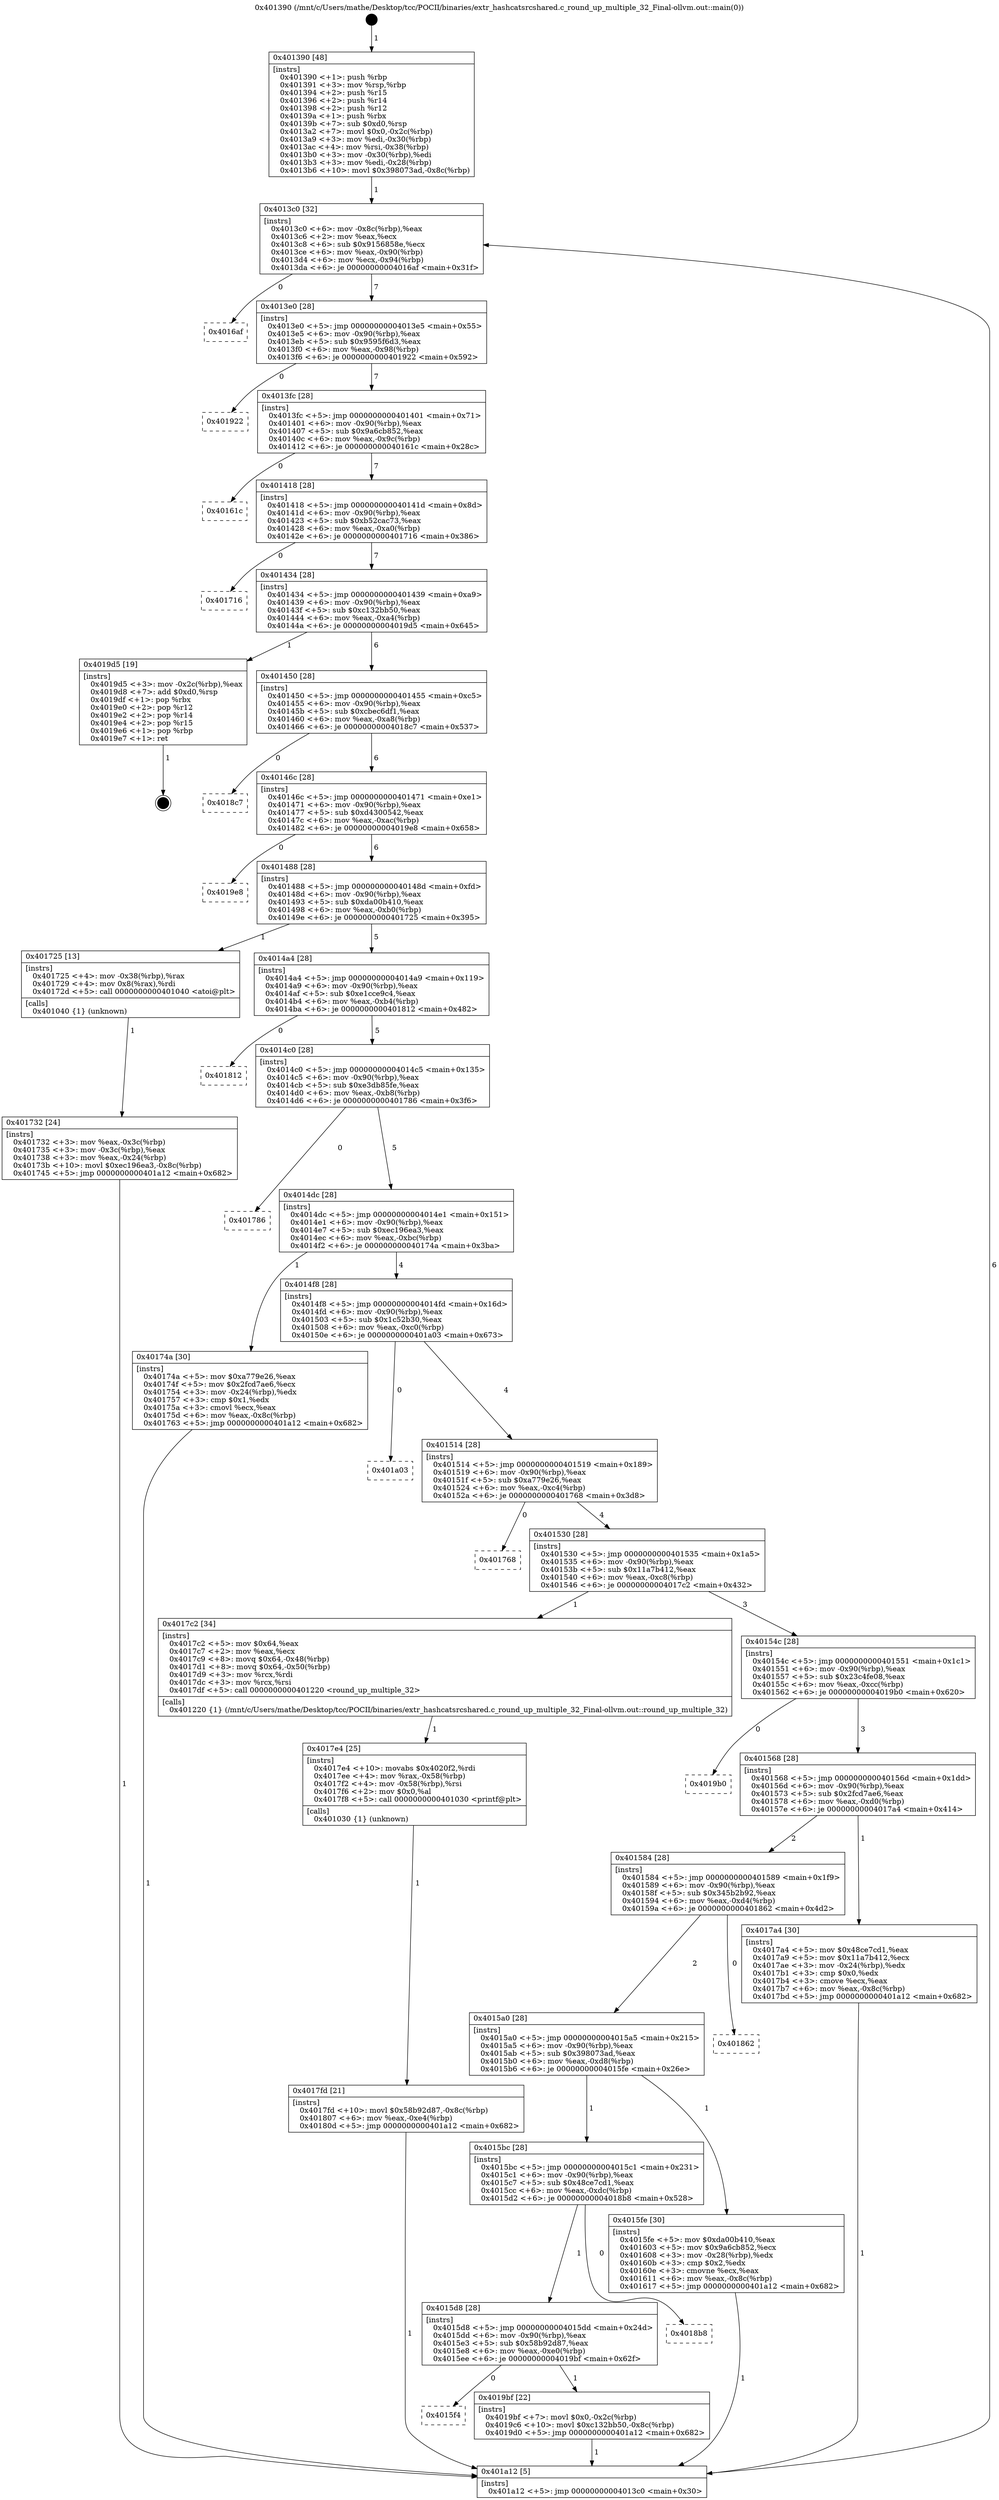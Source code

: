 digraph "0x401390" {
  label = "0x401390 (/mnt/c/Users/mathe/Desktop/tcc/POCII/binaries/extr_hashcatsrcshared.c_round_up_multiple_32_Final-ollvm.out::main(0))"
  labelloc = "t"
  node[shape=record]

  Entry [label="",width=0.3,height=0.3,shape=circle,fillcolor=black,style=filled]
  "0x4013c0" [label="{
     0x4013c0 [32]\l
     | [instrs]\l
     &nbsp;&nbsp;0x4013c0 \<+6\>: mov -0x8c(%rbp),%eax\l
     &nbsp;&nbsp;0x4013c6 \<+2\>: mov %eax,%ecx\l
     &nbsp;&nbsp;0x4013c8 \<+6\>: sub $0x9156858e,%ecx\l
     &nbsp;&nbsp;0x4013ce \<+6\>: mov %eax,-0x90(%rbp)\l
     &nbsp;&nbsp;0x4013d4 \<+6\>: mov %ecx,-0x94(%rbp)\l
     &nbsp;&nbsp;0x4013da \<+6\>: je 00000000004016af \<main+0x31f\>\l
  }"]
  "0x4016af" [label="{
     0x4016af\l
  }", style=dashed]
  "0x4013e0" [label="{
     0x4013e0 [28]\l
     | [instrs]\l
     &nbsp;&nbsp;0x4013e0 \<+5\>: jmp 00000000004013e5 \<main+0x55\>\l
     &nbsp;&nbsp;0x4013e5 \<+6\>: mov -0x90(%rbp),%eax\l
     &nbsp;&nbsp;0x4013eb \<+5\>: sub $0x9595f6d3,%eax\l
     &nbsp;&nbsp;0x4013f0 \<+6\>: mov %eax,-0x98(%rbp)\l
     &nbsp;&nbsp;0x4013f6 \<+6\>: je 0000000000401922 \<main+0x592\>\l
  }"]
  Exit [label="",width=0.3,height=0.3,shape=circle,fillcolor=black,style=filled,peripheries=2]
  "0x401922" [label="{
     0x401922\l
  }", style=dashed]
  "0x4013fc" [label="{
     0x4013fc [28]\l
     | [instrs]\l
     &nbsp;&nbsp;0x4013fc \<+5\>: jmp 0000000000401401 \<main+0x71\>\l
     &nbsp;&nbsp;0x401401 \<+6\>: mov -0x90(%rbp),%eax\l
     &nbsp;&nbsp;0x401407 \<+5\>: sub $0x9a6cb852,%eax\l
     &nbsp;&nbsp;0x40140c \<+6\>: mov %eax,-0x9c(%rbp)\l
     &nbsp;&nbsp;0x401412 \<+6\>: je 000000000040161c \<main+0x28c\>\l
  }"]
  "0x4015f4" [label="{
     0x4015f4\l
  }", style=dashed]
  "0x40161c" [label="{
     0x40161c\l
  }", style=dashed]
  "0x401418" [label="{
     0x401418 [28]\l
     | [instrs]\l
     &nbsp;&nbsp;0x401418 \<+5\>: jmp 000000000040141d \<main+0x8d\>\l
     &nbsp;&nbsp;0x40141d \<+6\>: mov -0x90(%rbp),%eax\l
     &nbsp;&nbsp;0x401423 \<+5\>: sub $0xb52cac73,%eax\l
     &nbsp;&nbsp;0x401428 \<+6\>: mov %eax,-0xa0(%rbp)\l
     &nbsp;&nbsp;0x40142e \<+6\>: je 0000000000401716 \<main+0x386\>\l
  }"]
  "0x4019bf" [label="{
     0x4019bf [22]\l
     | [instrs]\l
     &nbsp;&nbsp;0x4019bf \<+7\>: movl $0x0,-0x2c(%rbp)\l
     &nbsp;&nbsp;0x4019c6 \<+10\>: movl $0xc132bb50,-0x8c(%rbp)\l
     &nbsp;&nbsp;0x4019d0 \<+5\>: jmp 0000000000401a12 \<main+0x682\>\l
  }"]
  "0x401716" [label="{
     0x401716\l
  }", style=dashed]
  "0x401434" [label="{
     0x401434 [28]\l
     | [instrs]\l
     &nbsp;&nbsp;0x401434 \<+5\>: jmp 0000000000401439 \<main+0xa9\>\l
     &nbsp;&nbsp;0x401439 \<+6\>: mov -0x90(%rbp),%eax\l
     &nbsp;&nbsp;0x40143f \<+5\>: sub $0xc132bb50,%eax\l
     &nbsp;&nbsp;0x401444 \<+6\>: mov %eax,-0xa4(%rbp)\l
     &nbsp;&nbsp;0x40144a \<+6\>: je 00000000004019d5 \<main+0x645\>\l
  }"]
  "0x4015d8" [label="{
     0x4015d8 [28]\l
     | [instrs]\l
     &nbsp;&nbsp;0x4015d8 \<+5\>: jmp 00000000004015dd \<main+0x24d\>\l
     &nbsp;&nbsp;0x4015dd \<+6\>: mov -0x90(%rbp),%eax\l
     &nbsp;&nbsp;0x4015e3 \<+5\>: sub $0x58b92d87,%eax\l
     &nbsp;&nbsp;0x4015e8 \<+6\>: mov %eax,-0xe0(%rbp)\l
     &nbsp;&nbsp;0x4015ee \<+6\>: je 00000000004019bf \<main+0x62f\>\l
  }"]
  "0x4019d5" [label="{
     0x4019d5 [19]\l
     | [instrs]\l
     &nbsp;&nbsp;0x4019d5 \<+3\>: mov -0x2c(%rbp),%eax\l
     &nbsp;&nbsp;0x4019d8 \<+7\>: add $0xd0,%rsp\l
     &nbsp;&nbsp;0x4019df \<+1\>: pop %rbx\l
     &nbsp;&nbsp;0x4019e0 \<+2\>: pop %r12\l
     &nbsp;&nbsp;0x4019e2 \<+2\>: pop %r14\l
     &nbsp;&nbsp;0x4019e4 \<+2\>: pop %r15\l
     &nbsp;&nbsp;0x4019e6 \<+1\>: pop %rbp\l
     &nbsp;&nbsp;0x4019e7 \<+1\>: ret\l
  }"]
  "0x401450" [label="{
     0x401450 [28]\l
     | [instrs]\l
     &nbsp;&nbsp;0x401450 \<+5\>: jmp 0000000000401455 \<main+0xc5\>\l
     &nbsp;&nbsp;0x401455 \<+6\>: mov -0x90(%rbp),%eax\l
     &nbsp;&nbsp;0x40145b \<+5\>: sub $0xcbec6df1,%eax\l
     &nbsp;&nbsp;0x401460 \<+6\>: mov %eax,-0xa8(%rbp)\l
     &nbsp;&nbsp;0x401466 \<+6\>: je 00000000004018c7 \<main+0x537\>\l
  }"]
  "0x4018b8" [label="{
     0x4018b8\l
  }", style=dashed]
  "0x4018c7" [label="{
     0x4018c7\l
  }", style=dashed]
  "0x40146c" [label="{
     0x40146c [28]\l
     | [instrs]\l
     &nbsp;&nbsp;0x40146c \<+5\>: jmp 0000000000401471 \<main+0xe1\>\l
     &nbsp;&nbsp;0x401471 \<+6\>: mov -0x90(%rbp),%eax\l
     &nbsp;&nbsp;0x401477 \<+5\>: sub $0xd4300542,%eax\l
     &nbsp;&nbsp;0x40147c \<+6\>: mov %eax,-0xac(%rbp)\l
     &nbsp;&nbsp;0x401482 \<+6\>: je 00000000004019e8 \<main+0x658\>\l
  }"]
  "0x4017fd" [label="{
     0x4017fd [21]\l
     | [instrs]\l
     &nbsp;&nbsp;0x4017fd \<+10\>: movl $0x58b92d87,-0x8c(%rbp)\l
     &nbsp;&nbsp;0x401807 \<+6\>: mov %eax,-0xe4(%rbp)\l
     &nbsp;&nbsp;0x40180d \<+5\>: jmp 0000000000401a12 \<main+0x682\>\l
  }"]
  "0x4019e8" [label="{
     0x4019e8\l
  }", style=dashed]
  "0x401488" [label="{
     0x401488 [28]\l
     | [instrs]\l
     &nbsp;&nbsp;0x401488 \<+5\>: jmp 000000000040148d \<main+0xfd\>\l
     &nbsp;&nbsp;0x40148d \<+6\>: mov -0x90(%rbp),%eax\l
     &nbsp;&nbsp;0x401493 \<+5\>: sub $0xda00b410,%eax\l
     &nbsp;&nbsp;0x401498 \<+6\>: mov %eax,-0xb0(%rbp)\l
     &nbsp;&nbsp;0x40149e \<+6\>: je 0000000000401725 \<main+0x395\>\l
  }"]
  "0x4017e4" [label="{
     0x4017e4 [25]\l
     | [instrs]\l
     &nbsp;&nbsp;0x4017e4 \<+10\>: movabs $0x4020f2,%rdi\l
     &nbsp;&nbsp;0x4017ee \<+4\>: mov %rax,-0x58(%rbp)\l
     &nbsp;&nbsp;0x4017f2 \<+4\>: mov -0x58(%rbp),%rsi\l
     &nbsp;&nbsp;0x4017f6 \<+2\>: mov $0x0,%al\l
     &nbsp;&nbsp;0x4017f8 \<+5\>: call 0000000000401030 \<printf@plt\>\l
     | [calls]\l
     &nbsp;&nbsp;0x401030 \{1\} (unknown)\l
  }"]
  "0x401725" [label="{
     0x401725 [13]\l
     | [instrs]\l
     &nbsp;&nbsp;0x401725 \<+4\>: mov -0x38(%rbp),%rax\l
     &nbsp;&nbsp;0x401729 \<+4\>: mov 0x8(%rax),%rdi\l
     &nbsp;&nbsp;0x40172d \<+5\>: call 0000000000401040 \<atoi@plt\>\l
     | [calls]\l
     &nbsp;&nbsp;0x401040 \{1\} (unknown)\l
  }"]
  "0x4014a4" [label="{
     0x4014a4 [28]\l
     | [instrs]\l
     &nbsp;&nbsp;0x4014a4 \<+5\>: jmp 00000000004014a9 \<main+0x119\>\l
     &nbsp;&nbsp;0x4014a9 \<+6\>: mov -0x90(%rbp),%eax\l
     &nbsp;&nbsp;0x4014af \<+5\>: sub $0xe1cce9c4,%eax\l
     &nbsp;&nbsp;0x4014b4 \<+6\>: mov %eax,-0xb4(%rbp)\l
     &nbsp;&nbsp;0x4014ba \<+6\>: je 0000000000401812 \<main+0x482\>\l
  }"]
  "0x401732" [label="{
     0x401732 [24]\l
     | [instrs]\l
     &nbsp;&nbsp;0x401732 \<+3\>: mov %eax,-0x3c(%rbp)\l
     &nbsp;&nbsp;0x401735 \<+3\>: mov -0x3c(%rbp),%eax\l
     &nbsp;&nbsp;0x401738 \<+3\>: mov %eax,-0x24(%rbp)\l
     &nbsp;&nbsp;0x40173b \<+10\>: movl $0xec196ea3,-0x8c(%rbp)\l
     &nbsp;&nbsp;0x401745 \<+5\>: jmp 0000000000401a12 \<main+0x682\>\l
  }"]
  "0x401812" [label="{
     0x401812\l
  }", style=dashed]
  "0x4014c0" [label="{
     0x4014c0 [28]\l
     | [instrs]\l
     &nbsp;&nbsp;0x4014c0 \<+5\>: jmp 00000000004014c5 \<main+0x135\>\l
     &nbsp;&nbsp;0x4014c5 \<+6\>: mov -0x90(%rbp),%eax\l
     &nbsp;&nbsp;0x4014cb \<+5\>: sub $0xe3db85fe,%eax\l
     &nbsp;&nbsp;0x4014d0 \<+6\>: mov %eax,-0xb8(%rbp)\l
     &nbsp;&nbsp;0x4014d6 \<+6\>: je 0000000000401786 \<main+0x3f6\>\l
  }"]
  "0x401390" [label="{
     0x401390 [48]\l
     | [instrs]\l
     &nbsp;&nbsp;0x401390 \<+1\>: push %rbp\l
     &nbsp;&nbsp;0x401391 \<+3\>: mov %rsp,%rbp\l
     &nbsp;&nbsp;0x401394 \<+2\>: push %r15\l
     &nbsp;&nbsp;0x401396 \<+2\>: push %r14\l
     &nbsp;&nbsp;0x401398 \<+2\>: push %r12\l
     &nbsp;&nbsp;0x40139a \<+1\>: push %rbx\l
     &nbsp;&nbsp;0x40139b \<+7\>: sub $0xd0,%rsp\l
     &nbsp;&nbsp;0x4013a2 \<+7\>: movl $0x0,-0x2c(%rbp)\l
     &nbsp;&nbsp;0x4013a9 \<+3\>: mov %edi,-0x30(%rbp)\l
     &nbsp;&nbsp;0x4013ac \<+4\>: mov %rsi,-0x38(%rbp)\l
     &nbsp;&nbsp;0x4013b0 \<+3\>: mov -0x30(%rbp),%edi\l
     &nbsp;&nbsp;0x4013b3 \<+3\>: mov %edi,-0x28(%rbp)\l
     &nbsp;&nbsp;0x4013b6 \<+10\>: movl $0x398073ad,-0x8c(%rbp)\l
  }"]
  "0x401786" [label="{
     0x401786\l
  }", style=dashed]
  "0x4014dc" [label="{
     0x4014dc [28]\l
     | [instrs]\l
     &nbsp;&nbsp;0x4014dc \<+5\>: jmp 00000000004014e1 \<main+0x151\>\l
     &nbsp;&nbsp;0x4014e1 \<+6\>: mov -0x90(%rbp),%eax\l
     &nbsp;&nbsp;0x4014e7 \<+5\>: sub $0xec196ea3,%eax\l
     &nbsp;&nbsp;0x4014ec \<+6\>: mov %eax,-0xbc(%rbp)\l
     &nbsp;&nbsp;0x4014f2 \<+6\>: je 000000000040174a \<main+0x3ba\>\l
  }"]
  "0x401a12" [label="{
     0x401a12 [5]\l
     | [instrs]\l
     &nbsp;&nbsp;0x401a12 \<+5\>: jmp 00000000004013c0 \<main+0x30\>\l
  }"]
  "0x40174a" [label="{
     0x40174a [30]\l
     | [instrs]\l
     &nbsp;&nbsp;0x40174a \<+5\>: mov $0xa779e26,%eax\l
     &nbsp;&nbsp;0x40174f \<+5\>: mov $0x2fcd7ae6,%ecx\l
     &nbsp;&nbsp;0x401754 \<+3\>: mov -0x24(%rbp),%edx\l
     &nbsp;&nbsp;0x401757 \<+3\>: cmp $0x1,%edx\l
     &nbsp;&nbsp;0x40175a \<+3\>: cmovl %ecx,%eax\l
     &nbsp;&nbsp;0x40175d \<+6\>: mov %eax,-0x8c(%rbp)\l
     &nbsp;&nbsp;0x401763 \<+5\>: jmp 0000000000401a12 \<main+0x682\>\l
  }"]
  "0x4014f8" [label="{
     0x4014f8 [28]\l
     | [instrs]\l
     &nbsp;&nbsp;0x4014f8 \<+5\>: jmp 00000000004014fd \<main+0x16d\>\l
     &nbsp;&nbsp;0x4014fd \<+6\>: mov -0x90(%rbp),%eax\l
     &nbsp;&nbsp;0x401503 \<+5\>: sub $0x1c52b30,%eax\l
     &nbsp;&nbsp;0x401508 \<+6\>: mov %eax,-0xc0(%rbp)\l
     &nbsp;&nbsp;0x40150e \<+6\>: je 0000000000401a03 \<main+0x673\>\l
  }"]
  "0x4015bc" [label="{
     0x4015bc [28]\l
     | [instrs]\l
     &nbsp;&nbsp;0x4015bc \<+5\>: jmp 00000000004015c1 \<main+0x231\>\l
     &nbsp;&nbsp;0x4015c1 \<+6\>: mov -0x90(%rbp),%eax\l
     &nbsp;&nbsp;0x4015c7 \<+5\>: sub $0x48ce7cd1,%eax\l
     &nbsp;&nbsp;0x4015cc \<+6\>: mov %eax,-0xdc(%rbp)\l
     &nbsp;&nbsp;0x4015d2 \<+6\>: je 00000000004018b8 \<main+0x528\>\l
  }"]
  "0x401a03" [label="{
     0x401a03\l
  }", style=dashed]
  "0x401514" [label="{
     0x401514 [28]\l
     | [instrs]\l
     &nbsp;&nbsp;0x401514 \<+5\>: jmp 0000000000401519 \<main+0x189\>\l
     &nbsp;&nbsp;0x401519 \<+6\>: mov -0x90(%rbp),%eax\l
     &nbsp;&nbsp;0x40151f \<+5\>: sub $0xa779e26,%eax\l
     &nbsp;&nbsp;0x401524 \<+6\>: mov %eax,-0xc4(%rbp)\l
     &nbsp;&nbsp;0x40152a \<+6\>: je 0000000000401768 \<main+0x3d8\>\l
  }"]
  "0x4015fe" [label="{
     0x4015fe [30]\l
     | [instrs]\l
     &nbsp;&nbsp;0x4015fe \<+5\>: mov $0xda00b410,%eax\l
     &nbsp;&nbsp;0x401603 \<+5\>: mov $0x9a6cb852,%ecx\l
     &nbsp;&nbsp;0x401608 \<+3\>: mov -0x28(%rbp),%edx\l
     &nbsp;&nbsp;0x40160b \<+3\>: cmp $0x2,%edx\l
     &nbsp;&nbsp;0x40160e \<+3\>: cmovne %ecx,%eax\l
     &nbsp;&nbsp;0x401611 \<+6\>: mov %eax,-0x8c(%rbp)\l
     &nbsp;&nbsp;0x401617 \<+5\>: jmp 0000000000401a12 \<main+0x682\>\l
  }"]
  "0x401768" [label="{
     0x401768\l
  }", style=dashed]
  "0x401530" [label="{
     0x401530 [28]\l
     | [instrs]\l
     &nbsp;&nbsp;0x401530 \<+5\>: jmp 0000000000401535 \<main+0x1a5\>\l
     &nbsp;&nbsp;0x401535 \<+6\>: mov -0x90(%rbp),%eax\l
     &nbsp;&nbsp;0x40153b \<+5\>: sub $0x11a7b412,%eax\l
     &nbsp;&nbsp;0x401540 \<+6\>: mov %eax,-0xc8(%rbp)\l
     &nbsp;&nbsp;0x401546 \<+6\>: je 00000000004017c2 \<main+0x432\>\l
  }"]
  "0x4015a0" [label="{
     0x4015a0 [28]\l
     | [instrs]\l
     &nbsp;&nbsp;0x4015a0 \<+5\>: jmp 00000000004015a5 \<main+0x215\>\l
     &nbsp;&nbsp;0x4015a5 \<+6\>: mov -0x90(%rbp),%eax\l
     &nbsp;&nbsp;0x4015ab \<+5\>: sub $0x398073ad,%eax\l
     &nbsp;&nbsp;0x4015b0 \<+6\>: mov %eax,-0xd8(%rbp)\l
     &nbsp;&nbsp;0x4015b6 \<+6\>: je 00000000004015fe \<main+0x26e\>\l
  }"]
  "0x4017c2" [label="{
     0x4017c2 [34]\l
     | [instrs]\l
     &nbsp;&nbsp;0x4017c2 \<+5\>: mov $0x64,%eax\l
     &nbsp;&nbsp;0x4017c7 \<+2\>: mov %eax,%ecx\l
     &nbsp;&nbsp;0x4017c9 \<+8\>: movq $0x64,-0x48(%rbp)\l
     &nbsp;&nbsp;0x4017d1 \<+8\>: movq $0x64,-0x50(%rbp)\l
     &nbsp;&nbsp;0x4017d9 \<+3\>: mov %rcx,%rdi\l
     &nbsp;&nbsp;0x4017dc \<+3\>: mov %rcx,%rsi\l
     &nbsp;&nbsp;0x4017df \<+5\>: call 0000000000401220 \<round_up_multiple_32\>\l
     | [calls]\l
     &nbsp;&nbsp;0x401220 \{1\} (/mnt/c/Users/mathe/Desktop/tcc/POCII/binaries/extr_hashcatsrcshared.c_round_up_multiple_32_Final-ollvm.out::round_up_multiple_32)\l
  }"]
  "0x40154c" [label="{
     0x40154c [28]\l
     | [instrs]\l
     &nbsp;&nbsp;0x40154c \<+5\>: jmp 0000000000401551 \<main+0x1c1\>\l
     &nbsp;&nbsp;0x401551 \<+6\>: mov -0x90(%rbp),%eax\l
     &nbsp;&nbsp;0x401557 \<+5\>: sub $0x23c4fe08,%eax\l
     &nbsp;&nbsp;0x40155c \<+6\>: mov %eax,-0xcc(%rbp)\l
     &nbsp;&nbsp;0x401562 \<+6\>: je 00000000004019b0 \<main+0x620\>\l
  }"]
  "0x401862" [label="{
     0x401862\l
  }", style=dashed]
  "0x4019b0" [label="{
     0x4019b0\l
  }", style=dashed]
  "0x401568" [label="{
     0x401568 [28]\l
     | [instrs]\l
     &nbsp;&nbsp;0x401568 \<+5\>: jmp 000000000040156d \<main+0x1dd\>\l
     &nbsp;&nbsp;0x40156d \<+6\>: mov -0x90(%rbp),%eax\l
     &nbsp;&nbsp;0x401573 \<+5\>: sub $0x2fcd7ae6,%eax\l
     &nbsp;&nbsp;0x401578 \<+6\>: mov %eax,-0xd0(%rbp)\l
     &nbsp;&nbsp;0x40157e \<+6\>: je 00000000004017a4 \<main+0x414\>\l
  }"]
  "0x401584" [label="{
     0x401584 [28]\l
     | [instrs]\l
     &nbsp;&nbsp;0x401584 \<+5\>: jmp 0000000000401589 \<main+0x1f9\>\l
     &nbsp;&nbsp;0x401589 \<+6\>: mov -0x90(%rbp),%eax\l
     &nbsp;&nbsp;0x40158f \<+5\>: sub $0x345b2b92,%eax\l
     &nbsp;&nbsp;0x401594 \<+6\>: mov %eax,-0xd4(%rbp)\l
     &nbsp;&nbsp;0x40159a \<+6\>: je 0000000000401862 \<main+0x4d2\>\l
  }"]
  "0x4017a4" [label="{
     0x4017a4 [30]\l
     | [instrs]\l
     &nbsp;&nbsp;0x4017a4 \<+5\>: mov $0x48ce7cd1,%eax\l
     &nbsp;&nbsp;0x4017a9 \<+5\>: mov $0x11a7b412,%ecx\l
     &nbsp;&nbsp;0x4017ae \<+3\>: mov -0x24(%rbp),%edx\l
     &nbsp;&nbsp;0x4017b1 \<+3\>: cmp $0x0,%edx\l
     &nbsp;&nbsp;0x4017b4 \<+3\>: cmove %ecx,%eax\l
     &nbsp;&nbsp;0x4017b7 \<+6\>: mov %eax,-0x8c(%rbp)\l
     &nbsp;&nbsp;0x4017bd \<+5\>: jmp 0000000000401a12 \<main+0x682\>\l
  }"]
  Entry -> "0x401390" [label=" 1"]
  "0x4013c0" -> "0x4016af" [label=" 0"]
  "0x4013c0" -> "0x4013e0" [label=" 7"]
  "0x4019d5" -> Exit [label=" 1"]
  "0x4013e0" -> "0x401922" [label=" 0"]
  "0x4013e0" -> "0x4013fc" [label=" 7"]
  "0x4019bf" -> "0x401a12" [label=" 1"]
  "0x4013fc" -> "0x40161c" [label=" 0"]
  "0x4013fc" -> "0x401418" [label=" 7"]
  "0x4015d8" -> "0x4015f4" [label=" 0"]
  "0x401418" -> "0x401716" [label=" 0"]
  "0x401418" -> "0x401434" [label=" 7"]
  "0x4015d8" -> "0x4019bf" [label=" 1"]
  "0x401434" -> "0x4019d5" [label=" 1"]
  "0x401434" -> "0x401450" [label=" 6"]
  "0x4015bc" -> "0x4015d8" [label=" 1"]
  "0x401450" -> "0x4018c7" [label=" 0"]
  "0x401450" -> "0x40146c" [label=" 6"]
  "0x4015bc" -> "0x4018b8" [label=" 0"]
  "0x40146c" -> "0x4019e8" [label=" 0"]
  "0x40146c" -> "0x401488" [label=" 6"]
  "0x4017fd" -> "0x401a12" [label=" 1"]
  "0x401488" -> "0x401725" [label=" 1"]
  "0x401488" -> "0x4014a4" [label=" 5"]
  "0x4017e4" -> "0x4017fd" [label=" 1"]
  "0x4014a4" -> "0x401812" [label=" 0"]
  "0x4014a4" -> "0x4014c0" [label=" 5"]
  "0x4017c2" -> "0x4017e4" [label=" 1"]
  "0x4014c0" -> "0x401786" [label=" 0"]
  "0x4014c0" -> "0x4014dc" [label=" 5"]
  "0x4017a4" -> "0x401a12" [label=" 1"]
  "0x4014dc" -> "0x40174a" [label=" 1"]
  "0x4014dc" -> "0x4014f8" [label=" 4"]
  "0x40174a" -> "0x401a12" [label=" 1"]
  "0x4014f8" -> "0x401a03" [label=" 0"]
  "0x4014f8" -> "0x401514" [label=" 4"]
  "0x401732" -> "0x401a12" [label=" 1"]
  "0x401514" -> "0x401768" [label=" 0"]
  "0x401514" -> "0x401530" [label=" 4"]
  "0x401725" -> "0x401732" [label=" 1"]
  "0x401530" -> "0x4017c2" [label=" 1"]
  "0x401530" -> "0x40154c" [label=" 3"]
  "0x401390" -> "0x4013c0" [label=" 1"]
  "0x40154c" -> "0x4019b0" [label=" 0"]
  "0x40154c" -> "0x401568" [label=" 3"]
  "0x4015fe" -> "0x401a12" [label=" 1"]
  "0x401568" -> "0x4017a4" [label=" 1"]
  "0x401568" -> "0x401584" [label=" 2"]
  "0x4015a0" -> "0x4015bc" [label=" 1"]
  "0x401584" -> "0x401862" [label=" 0"]
  "0x401584" -> "0x4015a0" [label=" 2"]
  "0x401a12" -> "0x4013c0" [label=" 6"]
  "0x4015a0" -> "0x4015fe" [label=" 1"]
}
